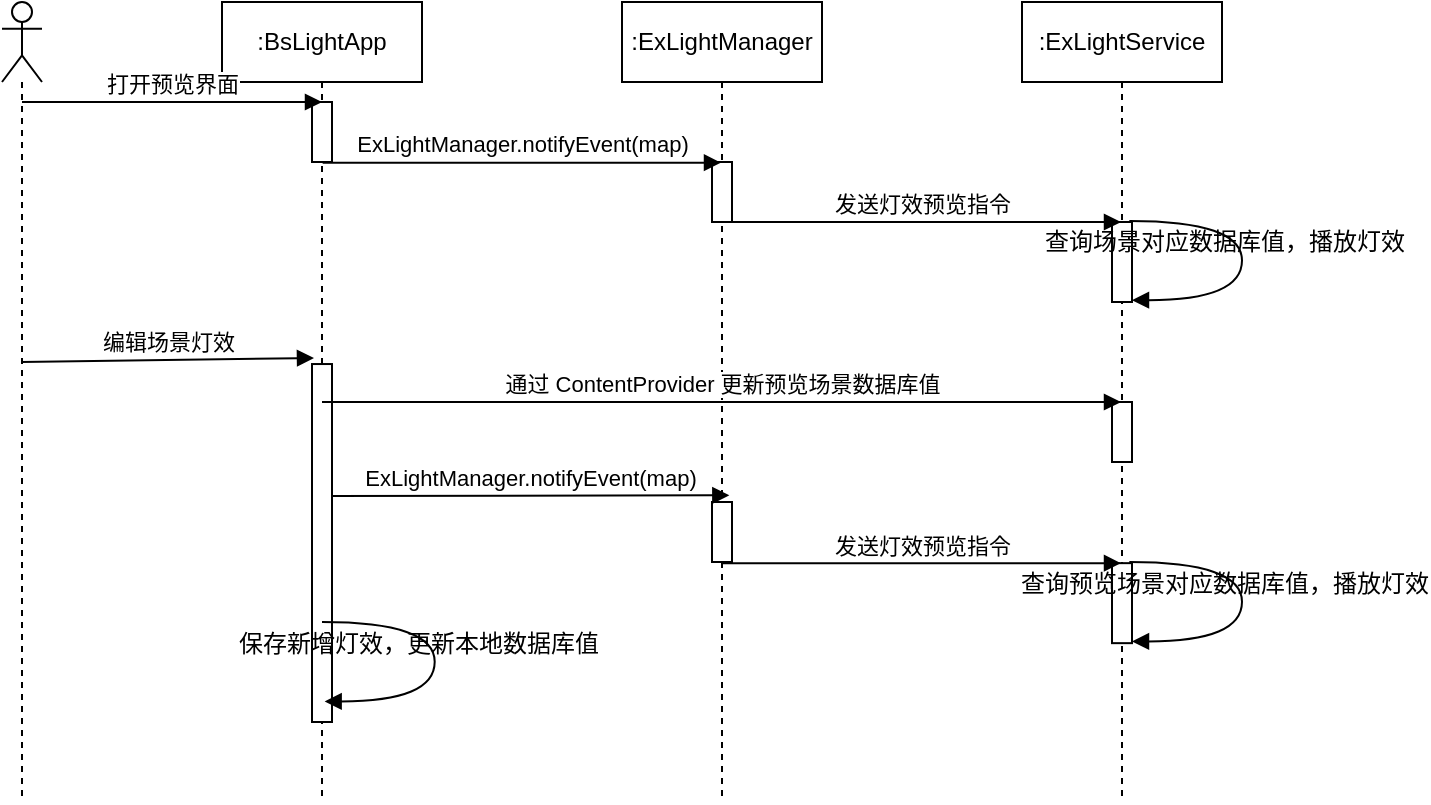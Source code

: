 <mxfile version="14.5.6" type="github">
  <diagram id="YM6-xQmxngkJowMAgh16" name="Page-1">
    <mxGraphModel dx="723" dy="375" grid="1" gridSize="10" guides="1" tooltips="1" connect="1" arrows="1" fold="1" page="1" pageScale="1" pageWidth="827" pageHeight="1169" math="0" shadow="0">
      <root>
        <mxCell id="0" />
        <mxCell id="1" parent="0" />
        <mxCell id="1WxFumaSUKwx2EynOyQx-2" value=":BsLightApp" style="shape=umlLifeline;perimeter=lifelinePerimeter;whiteSpace=wrap;html=1;container=1;collapsible=0;recursiveResize=0;outlineConnect=0;" vertex="1" parent="1">
          <mxGeometry x="210" y="360" width="100" height="400" as="geometry" />
        </mxCell>
        <mxCell id="1WxFumaSUKwx2EynOyQx-8" value="" style="html=1;points=[];perimeter=orthogonalPerimeter;" vertex="1" parent="1WxFumaSUKwx2EynOyQx-2">
          <mxGeometry x="45" y="181.02" width="10" height="178.98" as="geometry" />
        </mxCell>
        <mxCell id="1WxFumaSUKwx2EynOyQx-14" value="" style="html=1;points=[];perimeter=orthogonalPerimeter;" vertex="1" parent="1WxFumaSUKwx2EynOyQx-2">
          <mxGeometry x="45" y="50" width="10" height="30" as="geometry" />
        </mxCell>
        <mxCell id="1WxFumaSUKwx2EynOyQx-3" value=":ExLightManager" style="shape=umlLifeline;perimeter=lifelinePerimeter;whiteSpace=wrap;html=1;container=1;collapsible=0;recursiveResize=0;outlineConnect=0;" vertex="1" parent="1">
          <mxGeometry x="410" y="360" width="100" height="400" as="geometry" />
        </mxCell>
        <mxCell id="1WxFumaSUKwx2EynOyQx-16" value="" style="html=1;points=[];perimeter=orthogonalPerimeter;" vertex="1" parent="1WxFumaSUKwx2EynOyQx-3">
          <mxGeometry x="45" y="80" width="10" height="30" as="geometry" />
        </mxCell>
        <mxCell id="1WxFumaSUKwx2EynOyQx-25" value="" style="html=1;points=[];perimeter=orthogonalPerimeter;" vertex="1" parent="1WxFumaSUKwx2EynOyQx-3">
          <mxGeometry x="45" y="250" width="10" height="30" as="geometry" />
        </mxCell>
        <mxCell id="1WxFumaSUKwx2EynOyQx-5" value=":ExLightService" style="shape=umlLifeline;perimeter=lifelinePerimeter;whiteSpace=wrap;html=1;container=1;collapsible=0;recursiveResize=0;outlineConnect=0;" vertex="1" parent="1">
          <mxGeometry x="610" y="360" width="100" height="400" as="geometry" />
        </mxCell>
        <mxCell id="1WxFumaSUKwx2EynOyQx-21" value="" style="html=1;points=[];perimeter=orthogonalPerimeter;" vertex="1" parent="1WxFumaSUKwx2EynOyQx-5">
          <mxGeometry x="45" y="200" width="10" height="30" as="geometry" />
        </mxCell>
        <mxCell id="1WxFumaSUKwx2EynOyQx-7" value="" style="shape=umlLifeline;participant=umlActor;perimeter=lifelinePerimeter;whiteSpace=wrap;html=1;container=1;collapsible=0;recursiveResize=0;verticalAlign=top;spacingTop=36;outlineConnect=0;" vertex="1" parent="1">
          <mxGeometry x="100" y="360" width="20" height="400" as="geometry" />
        </mxCell>
        <mxCell id="1WxFumaSUKwx2EynOyQx-9" value="编辑场景灯效" style="html=1;verticalAlign=bottom;endArrow=block;entryX=0.1;entryY=-0.017;entryDx=0;entryDy=0;entryPerimeter=0;" edge="1" parent="1" target="1WxFumaSUKwx2EynOyQx-8">
          <mxGeometry width="80" relative="1" as="geometry">
            <mxPoint x="109.667" y="540" as="sourcePoint" />
            <mxPoint x="450" y="631.02" as="targetPoint" />
          </mxGeometry>
        </mxCell>
        <mxCell id="1WxFumaSUKwx2EynOyQx-15" value="打开预览界面" style="html=1;verticalAlign=bottom;endArrow=block;" edge="1" parent="1" source="1WxFumaSUKwx2EynOyQx-7">
          <mxGeometry width="80" relative="1" as="geometry">
            <mxPoint x="180" y="410" as="sourcePoint" />
            <mxPoint x="260" y="410" as="targetPoint" />
          </mxGeometry>
        </mxCell>
        <mxCell id="1WxFumaSUKwx2EynOyQx-17" value="ExLightManager.notifyEvent(map)" style="html=1;verticalAlign=bottom;endArrow=block;exitX=0.533;exitY=1.083;exitDx=0;exitDy=0;exitPerimeter=0;" edge="1" parent="1">
          <mxGeometry width="80" relative="1" as="geometry">
            <mxPoint x="260.33" y="440.32" as="sourcePoint" />
            <mxPoint x="459.5" y="440.32" as="targetPoint" />
          </mxGeometry>
        </mxCell>
        <mxCell id="1WxFumaSUKwx2EynOyQx-18" value="" style="html=1;points=[];perimeter=orthogonalPerimeter;" vertex="1" parent="1">
          <mxGeometry x="655" y="470" width="10" height="40" as="geometry" />
        </mxCell>
        <mxCell id="1WxFumaSUKwx2EynOyQx-19" value="发送灯效预览指令" style="html=1;verticalAlign=bottom;endArrow=block;" edge="1" parent="1" target="1WxFumaSUKwx2EynOyQx-5">
          <mxGeometry width="80" relative="1" as="geometry">
            <mxPoint x="460" y="470" as="sourcePoint" />
            <mxPoint x="540" y="470" as="targetPoint" />
          </mxGeometry>
        </mxCell>
        <mxCell id="1WxFumaSUKwx2EynOyQx-20" value="查询场景对应数据库值，播放灯效" style="html=1;verticalAlign=bottom;endArrow=block;labelBackgroundColor=none;fontFamily=Verdana;fontSize=12;elbow=vertical;edgeStyle=orthogonalEdgeStyle;curved=1;exitX=0.867;exitY=-0.014;exitDx=0;exitDy=0;exitPerimeter=0;" edge="1" parent="1" source="1WxFumaSUKwx2EynOyQx-18">
          <mxGeometry x="335" y="0.02" as="geometry">
            <mxPoint x="671" y="470" as="sourcePoint" />
            <mxPoint x="665" y="509.11" as="targetPoint" />
            <Array as="points">
              <mxPoint x="720" y="469" />
              <mxPoint x="720" y="509" />
            </Array>
            <mxPoint x="47" as="offset" />
          </mxGeometry>
        </mxCell>
        <mxCell id="1WxFumaSUKwx2EynOyQx-22" value="通过 ContentProvider 更新预览场景数据库值" style="html=1;verticalAlign=bottom;endArrow=block;" edge="1" parent="1" target="1WxFumaSUKwx2EynOyQx-5">
          <mxGeometry width="80" relative="1" as="geometry">
            <mxPoint x="260" y="560" as="sourcePoint" />
            <mxPoint x="340" y="560" as="targetPoint" />
          </mxGeometry>
        </mxCell>
        <mxCell id="1WxFumaSUKwx2EynOyQx-24" value="ExLightManager.notifyEvent(map)" style="html=1;verticalAlign=bottom;endArrow=block;entryX=1.367;entryY=-0.111;entryDx=0;entryDy=0;entryPerimeter=0;" edge="1" parent="1">
          <mxGeometry width="80" relative="1" as="geometry">
            <mxPoint x="265" y="607" as="sourcePoint" />
            <mxPoint x="463.67" y="606.67" as="targetPoint" />
          </mxGeometry>
        </mxCell>
        <mxCell id="1WxFumaSUKwx2EynOyQx-26" value="" style="html=1;points=[];perimeter=orthogonalPerimeter;" vertex="1" parent="1">
          <mxGeometry x="655" y="640.58" width="10" height="40" as="geometry" />
        </mxCell>
        <mxCell id="1WxFumaSUKwx2EynOyQx-27" value="发送灯效预览指令" style="html=1;verticalAlign=bottom;endArrow=block;" edge="1" parent="1">
          <mxGeometry width="80" relative="1" as="geometry">
            <mxPoint x="460" y="640.58" as="sourcePoint" />
            <mxPoint x="659.5" y="640.58" as="targetPoint" />
          </mxGeometry>
        </mxCell>
        <mxCell id="1WxFumaSUKwx2EynOyQx-28" value="查询预览场景对应数据库值，播放灯效" style="html=1;verticalAlign=bottom;endArrow=block;labelBackgroundColor=none;fontFamily=Verdana;fontSize=12;elbow=vertical;edgeStyle=orthogonalEdgeStyle;curved=1;exitX=0.867;exitY=-0.014;exitDx=0;exitDy=0;exitPerimeter=0;" edge="1" parent="1" source="1WxFumaSUKwx2EynOyQx-26">
          <mxGeometry x="335" y="170.6" as="geometry">
            <mxPoint x="671" y="640.58" as="sourcePoint" />
            <mxPoint x="665" y="679.69" as="targetPoint" />
            <Array as="points">
              <mxPoint x="720" y="639.58" />
              <mxPoint x="720" y="679.58" />
            </Array>
            <mxPoint x="47" as="offset" />
          </mxGeometry>
        </mxCell>
        <mxCell id="1WxFumaSUKwx2EynOyQx-29" value="保存新增灯效，更新本地数据库值" style="html=1;verticalAlign=bottom;endArrow=block;labelBackgroundColor=none;fontFamily=Verdana;fontSize=12;elbow=vertical;edgeStyle=orthogonalEdgeStyle;curved=1;exitX=0.867;exitY=-0.014;exitDx=0;exitDy=0;exitPerimeter=0;" edge="1" parent="1">
          <mxGeometry x="-68.67" y="200.6" as="geometry">
            <mxPoint x="260.0" y="670.02" as="sourcePoint" />
            <mxPoint x="261.33" y="709.69" as="targetPoint" />
            <Array as="points">
              <mxPoint x="316.33" y="669.58" />
              <mxPoint x="316.33" y="709.58" />
            </Array>
            <mxPoint x="47" as="offset" />
          </mxGeometry>
        </mxCell>
      </root>
    </mxGraphModel>
  </diagram>
</mxfile>
